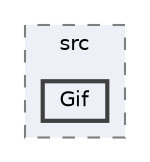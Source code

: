 digraph "plugins/learndash-certificate-builder/vendor/mpdf/mpdf/src/Gif"
{
 // LATEX_PDF_SIZE
  bgcolor="transparent";
  edge [fontname=Helvetica,fontsize=10,labelfontname=Helvetica,labelfontsize=10];
  node [fontname=Helvetica,fontsize=10,shape=box,height=0.2,width=0.4];
  compound=true
  subgraph clusterdir_a65463aea2a6be4c4718790a2e16e955 {
    graph [ bgcolor="#edf0f7", pencolor="grey50", label="src", fontname=Helvetica,fontsize=10 style="filled,dashed", URL="dir_a65463aea2a6be4c4718790a2e16e955.html",tooltip=""]
  dir_0541031b0c2809ebeff598c1a2f414d2 [label="Gif", fillcolor="#edf0f7", color="grey25", style="filled,bold", URL="dir_0541031b0c2809ebeff598c1a2f414d2.html",tooltip=""];
  }
}

